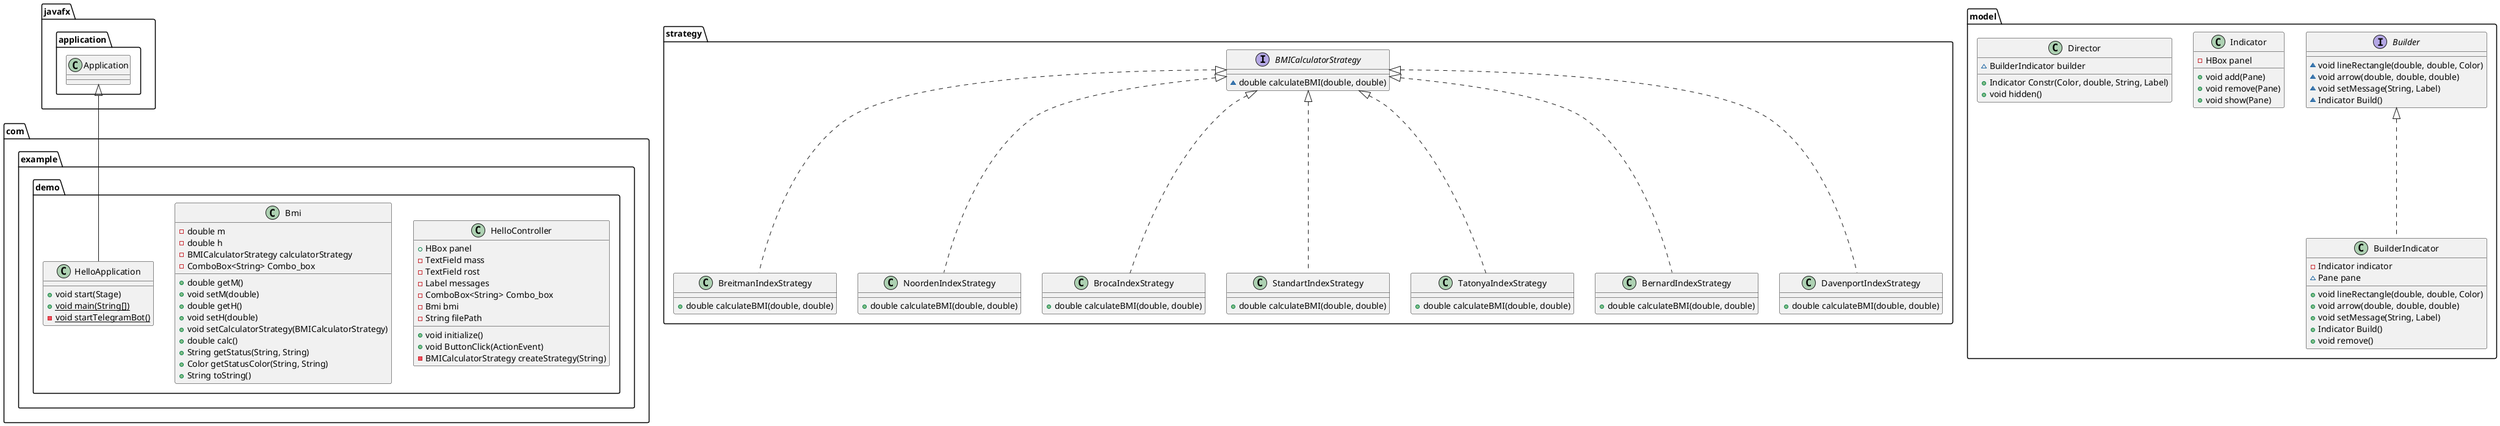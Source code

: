 @startuml
class com.example.demo.HelloController {
+ HBox panel
- TextField mass
- TextField rost
- Label messages
- ComboBox<String> Combo_box
- Bmi bmi
- String filePath
+ void initialize()
+ void ButtonClick(ActionEvent)
- BMICalculatorStrategy createStrategy(String)
}

interface strategy.BMICalculatorStrategy {
~ double calculateBMI(double, double)
}

class com.example.demo.Bmi {
- double m
- double h
- BMICalculatorStrategy calculatorStrategy
- ComboBox<String> Combo_box
+ double getM()
+ void setM(double)
+ double getH()
+ void setH(double)
+ void setCalculatorStrategy(BMICalculatorStrategy)
+ double calc()
+ String getStatus(String, String)
+ Color getStatusColor(String, String)
+ String toString()
}

class com.example.demo.HelloApplication {
+ void start(Stage)
+ {static} void main(String[])
- {static} void startTelegramBot()
}

interface model.Builder {
~ void lineRectangle(double, double, Color)
~ void arrow(double, double, double)
~ void setMessage(String, Label)
~ Indicator Build()
}

class strategy.BreitmanIndexStrategy {
+ double calculateBMI(double, double)
}

class strategy.NoordenIndexStrategy {
+ double calculateBMI(double, double)
}

class model.Indicator {
- HBox panel
+ void add(Pane)
+ void remove(Pane)
+ void show(Pane)
}

class strategy.BrocaIndexStrategy {
+ double calculateBMI(double, double)
}

class model.Director {
~ BuilderIndicator builder
+ Indicator Constr(Color, double, String, Label)
+ void hidden()
}

class strategy.StandartIndexStrategy {
+ double calculateBMI(double, double)
}

class model.BuilderIndicator {
- Indicator indicator
~ Pane pane
+ void lineRectangle(double, double, Color)
+ void arrow(double, double, double)
+ void setMessage(String, Label)
+ Indicator Build()
+ void remove()
}

class strategy.TatonyaIndexStrategy {
+ double calculateBMI(double, double)
}

class strategy.BernardIndexStrategy {
+ double calculateBMI(double, double)
}

class strategy.DavenportIndexStrategy {
+ double calculateBMI(double, double)
}

javafx.application.Application <|-- com.example.demo.HelloApplication
strategy.BMICalculatorStrategy <|.. strategy.BreitmanIndexStrategy
strategy.BMICalculatorStrategy <|.. strategy.NoordenIndexStrategy
strategy.BMICalculatorStrategy <|.. strategy.BrocaIndexStrategy
strategy.BMICalculatorStrategy <|.. strategy.StandartIndexStrategy
model.Builder <|.. model.BuilderIndicator
strategy.BMICalculatorStrategy <|.. strategy.TatonyaIndexStrategy
strategy.BMICalculatorStrategy <|.. strategy.BernardIndexStrategy
strategy.BMICalculatorStrategy <|.. strategy.DavenportIndexStrategy
@enduml
